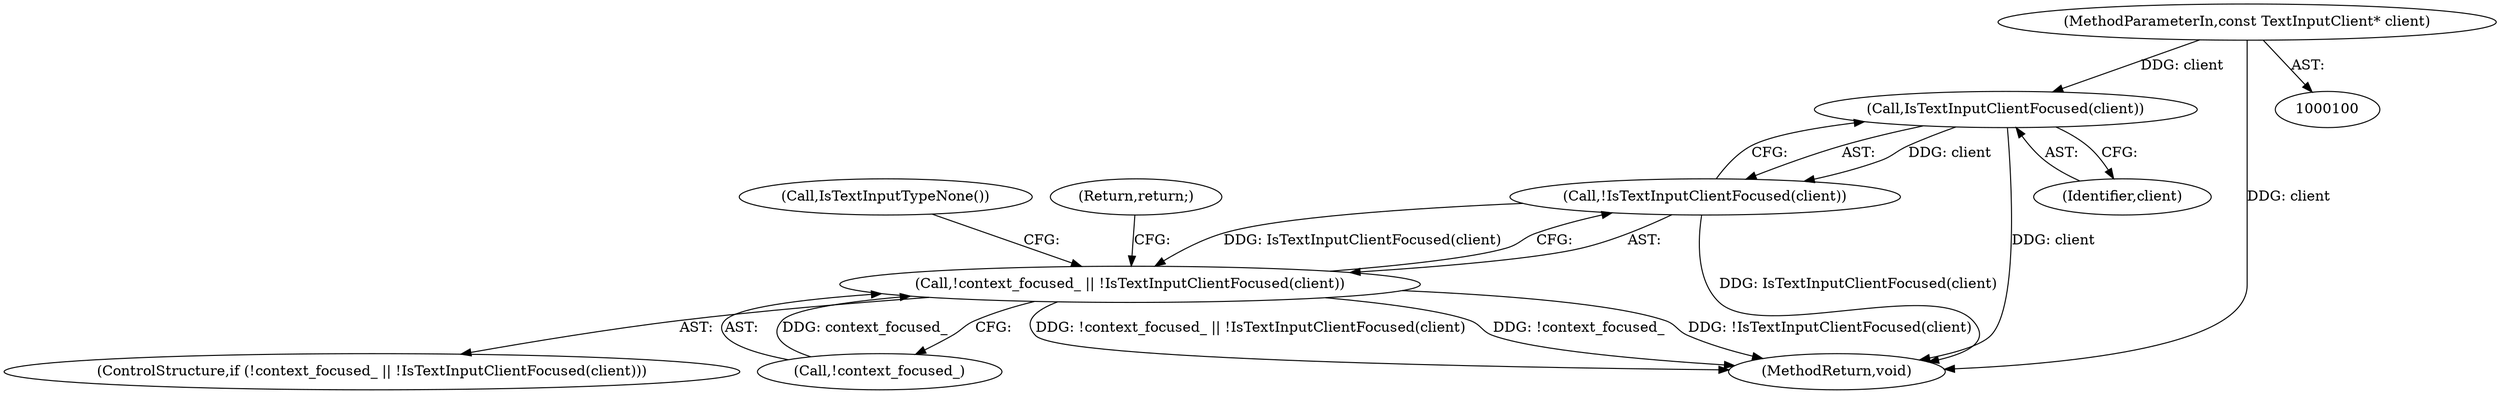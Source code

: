 digraph "1_Chrome_364fb6e517fc4fbc8196a4afba4f77b3d5300c3e_3@pointer" {
"1000108" [label="(Call,IsTextInputClientFocused(client))"];
"1000101" [label="(MethodParameterIn,const TextInputClient* client)"];
"1000107" [label="(Call,!IsTextInputClientFocused(client))"];
"1000104" [label="(Call,!context_focused_ || !IsTextInputClientFocused(client))"];
"1000109" [label="(Identifier,client)"];
"1000101" [label="(MethodParameterIn,const TextInputClient* client)"];
"1000113" [label="(Call,IsTextInputTypeNone())"];
"1000110" [label="(Return,return;)"];
"1000108" [label="(Call,IsTextInputClientFocused(client))"];
"1000104" [label="(Call,!context_focused_ || !IsTextInputClientFocused(client))"];
"1000103" [label="(ControlStructure,if (!context_focused_ || !IsTextInputClientFocused(client)))"];
"1000200" [label="(MethodReturn,void)"];
"1000105" [label="(Call,!context_focused_)"];
"1000107" [label="(Call,!IsTextInputClientFocused(client))"];
"1000108" -> "1000107"  [label="AST: "];
"1000108" -> "1000109"  [label="CFG: "];
"1000109" -> "1000108"  [label="AST: "];
"1000107" -> "1000108"  [label="CFG: "];
"1000108" -> "1000200"  [label="DDG: client"];
"1000108" -> "1000107"  [label="DDG: client"];
"1000101" -> "1000108"  [label="DDG: client"];
"1000101" -> "1000100"  [label="AST: "];
"1000101" -> "1000200"  [label="DDG: client"];
"1000107" -> "1000104"  [label="AST: "];
"1000104" -> "1000107"  [label="CFG: "];
"1000107" -> "1000200"  [label="DDG: IsTextInputClientFocused(client)"];
"1000107" -> "1000104"  [label="DDG: IsTextInputClientFocused(client)"];
"1000104" -> "1000103"  [label="AST: "];
"1000104" -> "1000105"  [label="CFG: "];
"1000105" -> "1000104"  [label="AST: "];
"1000110" -> "1000104"  [label="CFG: "];
"1000113" -> "1000104"  [label="CFG: "];
"1000104" -> "1000200"  [label="DDG: !context_focused_"];
"1000104" -> "1000200"  [label="DDG: !IsTextInputClientFocused(client)"];
"1000104" -> "1000200"  [label="DDG: !context_focused_ || !IsTextInputClientFocused(client)"];
"1000105" -> "1000104"  [label="DDG: context_focused_"];
}
